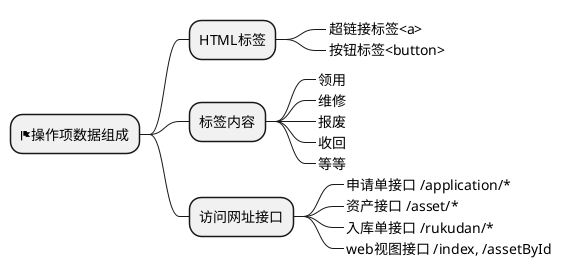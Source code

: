 @startmindmap
* <&flag>操作项数据组成
++ HTML标签
+++_ 超链接标签<a>
+++_ 按钮标签<button>
++ 标签内容
+++_ 领用
+++_ 维修
+++_ 报废
+++_ 收回
+++_ 等等
++ 访问网址接口
+++_ 申请单接口 /application/*
+++_ 资产接口 /asset/*
+++_ 入库单接口 /rukudan/*
+++_ web视图接口 /index, /assetById
@endmindmap